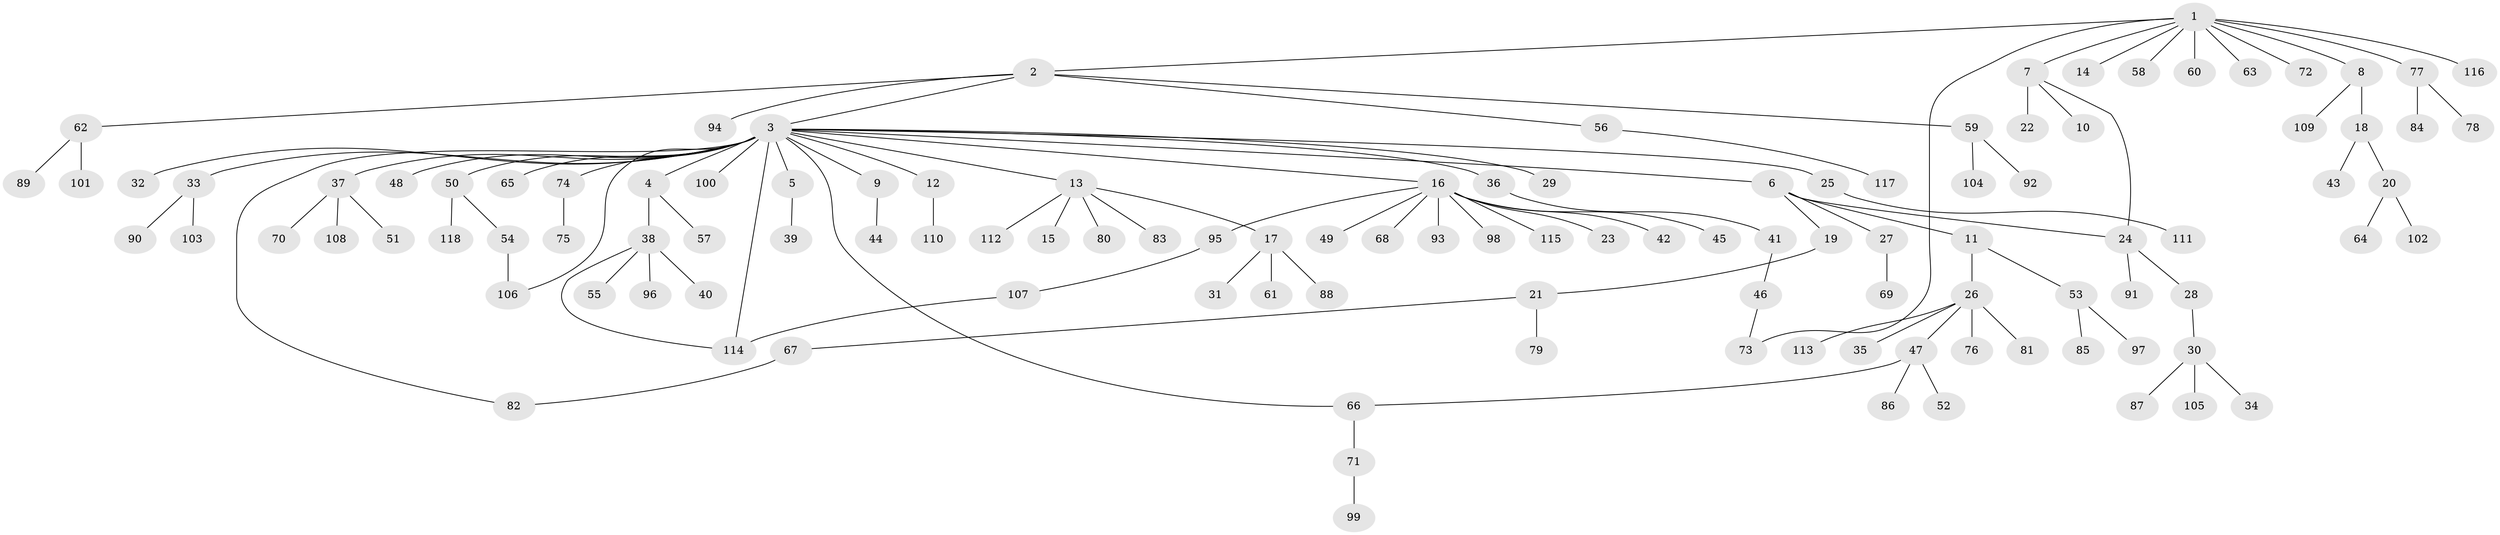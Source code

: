// Generated by graph-tools (version 1.1) at 2025/14/03/09/25 04:14:34]
// undirected, 118 vertices, 124 edges
graph export_dot {
graph [start="1"]
  node [color=gray90,style=filled];
  1;
  2;
  3;
  4;
  5;
  6;
  7;
  8;
  9;
  10;
  11;
  12;
  13;
  14;
  15;
  16;
  17;
  18;
  19;
  20;
  21;
  22;
  23;
  24;
  25;
  26;
  27;
  28;
  29;
  30;
  31;
  32;
  33;
  34;
  35;
  36;
  37;
  38;
  39;
  40;
  41;
  42;
  43;
  44;
  45;
  46;
  47;
  48;
  49;
  50;
  51;
  52;
  53;
  54;
  55;
  56;
  57;
  58;
  59;
  60;
  61;
  62;
  63;
  64;
  65;
  66;
  67;
  68;
  69;
  70;
  71;
  72;
  73;
  74;
  75;
  76;
  77;
  78;
  79;
  80;
  81;
  82;
  83;
  84;
  85;
  86;
  87;
  88;
  89;
  90;
  91;
  92;
  93;
  94;
  95;
  96;
  97;
  98;
  99;
  100;
  101;
  102;
  103;
  104;
  105;
  106;
  107;
  108;
  109;
  110;
  111;
  112;
  113;
  114;
  115;
  116;
  117;
  118;
  1 -- 2;
  1 -- 7;
  1 -- 8;
  1 -- 14;
  1 -- 58;
  1 -- 60;
  1 -- 63;
  1 -- 72;
  1 -- 73;
  1 -- 77;
  1 -- 116;
  2 -- 3;
  2 -- 56;
  2 -- 59;
  2 -- 62;
  2 -- 94;
  3 -- 4;
  3 -- 5;
  3 -- 6;
  3 -- 9;
  3 -- 12;
  3 -- 13;
  3 -- 16;
  3 -- 25;
  3 -- 29;
  3 -- 32;
  3 -- 33;
  3 -- 36;
  3 -- 37;
  3 -- 48;
  3 -- 50;
  3 -- 65;
  3 -- 66;
  3 -- 74;
  3 -- 82;
  3 -- 100;
  3 -- 106;
  3 -- 114;
  4 -- 38;
  4 -- 57;
  5 -- 39;
  6 -- 11;
  6 -- 19;
  6 -- 24;
  6 -- 27;
  7 -- 10;
  7 -- 22;
  7 -- 24;
  8 -- 18;
  8 -- 109;
  9 -- 44;
  11 -- 26;
  11 -- 53;
  12 -- 110;
  13 -- 15;
  13 -- 17;
  13 -- 80;
  13 -- 83;
  13 -- 112;
  16 -- 23;
  16 -- 42;
  16 -- 45;
  16 -- 49;
  16 -- 68;
  16 -- 93;
  16 -- 95;
  16 -- 98;
  16 -- 115;
  17 -- 31;
  17 -- 61;
  17 -- 88;
  18 -- 20;
  18 -- 43;
  19 -- 21;
  20 -- 64;
  20 -- 102;
  21 -- 67;
  21 -- 79;
  24 -- 28;
  24 -- 91;
  25 -- 111;
  26 -- 35;
  26 -- 47;
  26 -- 76;
  26 -- 81;
  26 -- 113;
  27 -- 69;
  28 -- 30;
  30 -- 34;
  30 -- 87;
  30 -- 105;
  33 -- 90;
  33 -- 103;
  36 -- 41;
  37 -- 51;
  37 -- 70;
  37 -- 108;
  38 -- 40;
  38 -- 55;
  38 -- 96;
  38 -- 114;
  41 -- 46;
  46 -- 73;
  47 -- 52;
  47 -- 66;
  47 -- 86;
  50 -- 54;
  50 -- 118;
  53 -- 85;
  53 -- 97;
  54 -- 106;
  56 -- 117;
  59 -- 92;
  59 -- 104;
  62 -- 89;
  62 -- 101;
  66 -- 71;
  67 -- 82;
  71 -- 99;
  74 -- 75;
  77 -- 78;
  77 -- 84;
  95 -- 107;
  107 -- 114;
}
